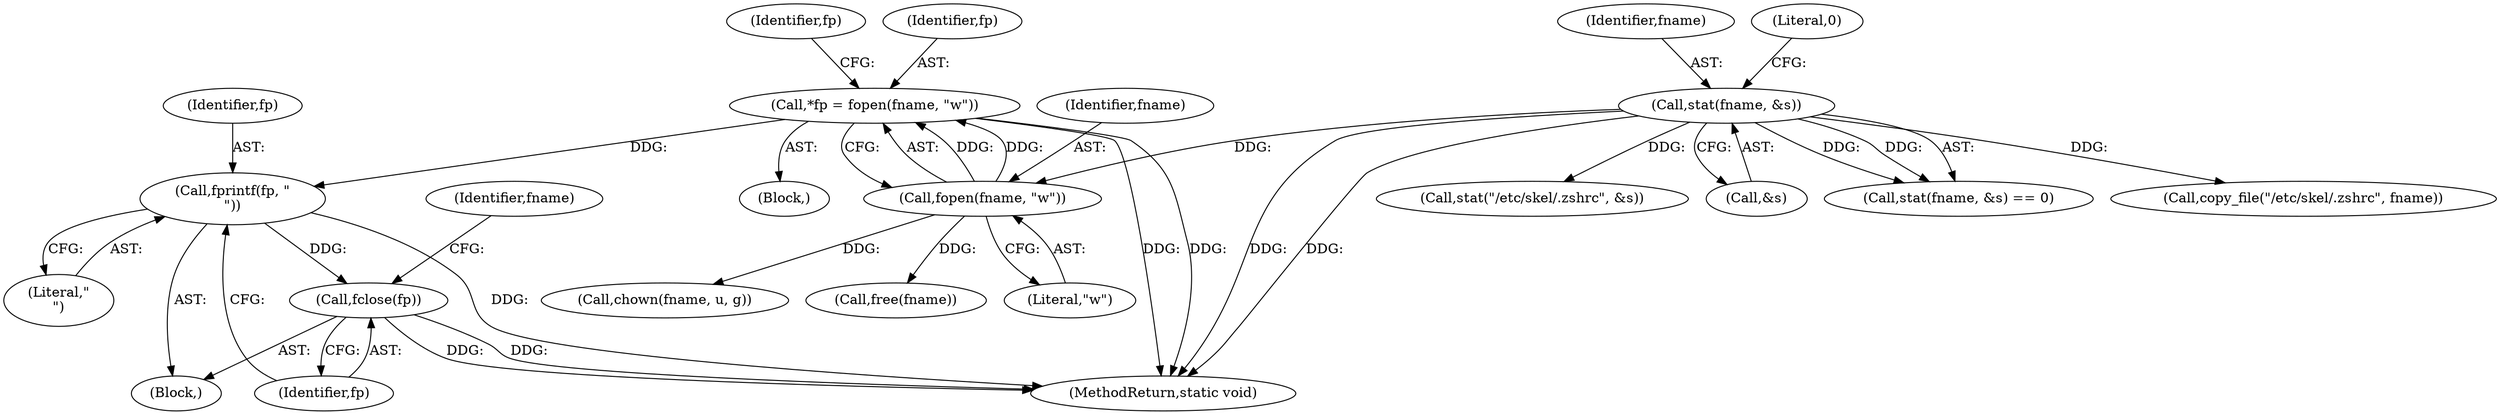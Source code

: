 digraph "1_firejail_903fd8a0789ca3cc3c21d84cd0282481515592ef_1@API" {
"1000180" [label="(Call,fprintf(fp, \"\n\"))"];
"1000172" [label="(Call,*fp = fopen(fname, \"w\"))"];
"1000174" [label="(Call,fopen(fname, \"w\"))"];
"1000127" [label="(Call,stat(fname, &s))"];
"1000183" [label="(Call,fclose(fp))"];
"1000135" [label="(Call,stat(\"/etc/skel/.zshrc\", &s))"];
"1000129" [label="(Call,&s)"];
"1000128" [label="(Identifier,fname)"];
"1000371" [label="(MethodReturn,static void)"];
"1000187" [label="(Call,chown(fname, u, g))"];
"1000175" [label="(Identifier,fname)"];
"1000127" [label="(Call,stat(fname, &s))"];
"1000176" [label="(Literal,\"w\")"];
"1000179" [label="(Block,)"];
"1000170" [label="(Block,)"];
"1000188" [label="(Identifier,fname)"];
"1000181" [label="(Identifier,fp)"];
"1000131" [label="(Literal,0)"];
"1000174" [label="(Call,fopen(fname, \"w\"))"];
"1000184" [label="(Identifier,fp)"];
"1000178" [label="(Identifier,fp)"];
"1000182" [label="(Literal,\"\n\")"];
"1000172" [label="(Call,*fp = fopen(fname, \"w\"))"];
"1000173" [label="(Identifier,fp)"];
"1000208" [label="(Call,free(fname))"];
"1000126" [label="(Call,stat(fname, &s) == 0)"];
"1000180" [label="(Call,fprintf(fp, \"\n\"))"];
"1000183" [label="(Call,fclose(fp))"];
"1000152" [label="(Call,copy_file(\"/etc/skel/.zshrc\", fname))"];
"1000180" -> "1000179"  [label="AST: "];
"1000180" -> "1000182"  [label="CFG: "];
"1000181" -> "1000180"  [label="AST: "];
"1000182" -> "1000180"  [label="AST: "];
"1000184" -> "1000180"  [label="CFG: "];
"1000180" -> "1000371"  [label="DDG: "];
"1000172" -> "1000180"  [label="DDG: "];
"1000180" -> "1000183"  [label="DDG: "];
"1000172" -> "1000170"  [label="AST: "];
"1000172" -> "1000174"  [label="CFG: "];
"1000173" -> "1000172"  [label="AST: "];
"1000174" -> "1000172"  [label="AST: "];
"1000178" -> "1000172"  [label="CFG: "];
"1000172" -> "1000371"  [label="DDG: "];
"1000172" -> "1000371"  [label="DDG: "];
"1000174" -> "1000172"  [label="DDG: "];
"1000174" -> "1000172"  [label="DDG: "];
"1000174" -> "1000176"  [label="CFG: "];
"1000175" -> "1000174"  [label="AST: "];
"1000176" -> "1000174"  [label="AST: "];
"1000127" -> "1000174"  [label="DDG: "];
"1000174" -> "1000187"  [label="DDG: "];
"1000174" -> "1000208"  [label="DDG: "];
"1000127" -> "1000126"  [label="AST: "];
"1000127" -> "1000129"  [label="CFG: "];
"1000128" -> "1000127"  [label="AST: "];
"1000129" -> "1000127"  [label="AST: "];
"1000131" -> "1000127"  [label="CFG: "];
"1000127" -> "1000371"  [label="DDG: "];
"1000127" -> "1000371"  [label="DDG: "];
"1000127" -> "1000126"  [label="DDG: "];
"1000127" -> "1000126"  [label="DDG: "];
"1000127" -> "1000135"  [label="DDG: "];
"1000127" -> "1000152"  [label="DDG: "];
"1000183" -> "1000179"  [label="AST: "];
"1000183" -> "1000184"  [label="CFG: "];
"1000184" -> "1000183"  [label="AST: "];
"1000188" -> "1000183"  [label="CFG: "];
"1000183" -> "1000371"  [label="DDG: "];
"1000183" -> "1000371"  [label="DDG: "];
}
